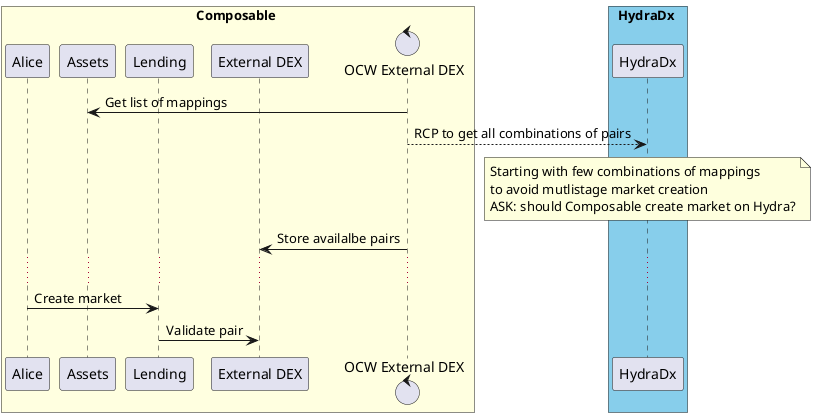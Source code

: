 @startuml

box Composable #LightYellow
  participant "Alice" as aa
  participant "Assets" as pas
  participant "Lending" as pl
  participant "External DEX" as pd
  control "OCW External DEX" as cd

end box

box HydraDx #SkyBlue
  participant "HydraDx" as pah
end box

cd -> pas : Get list of mappings

cd --> pah : RCP to get all combinations of pairs
note over pah
    Starting with few combinations of mappings
    to avoid mutlistage market creation
    ASK: should Composable create market on Hydra?
end note

cd -> pd : Store availalbe pairs

...

aa -> pl : Create market
pl -> pd : Validate pair

@enduml
